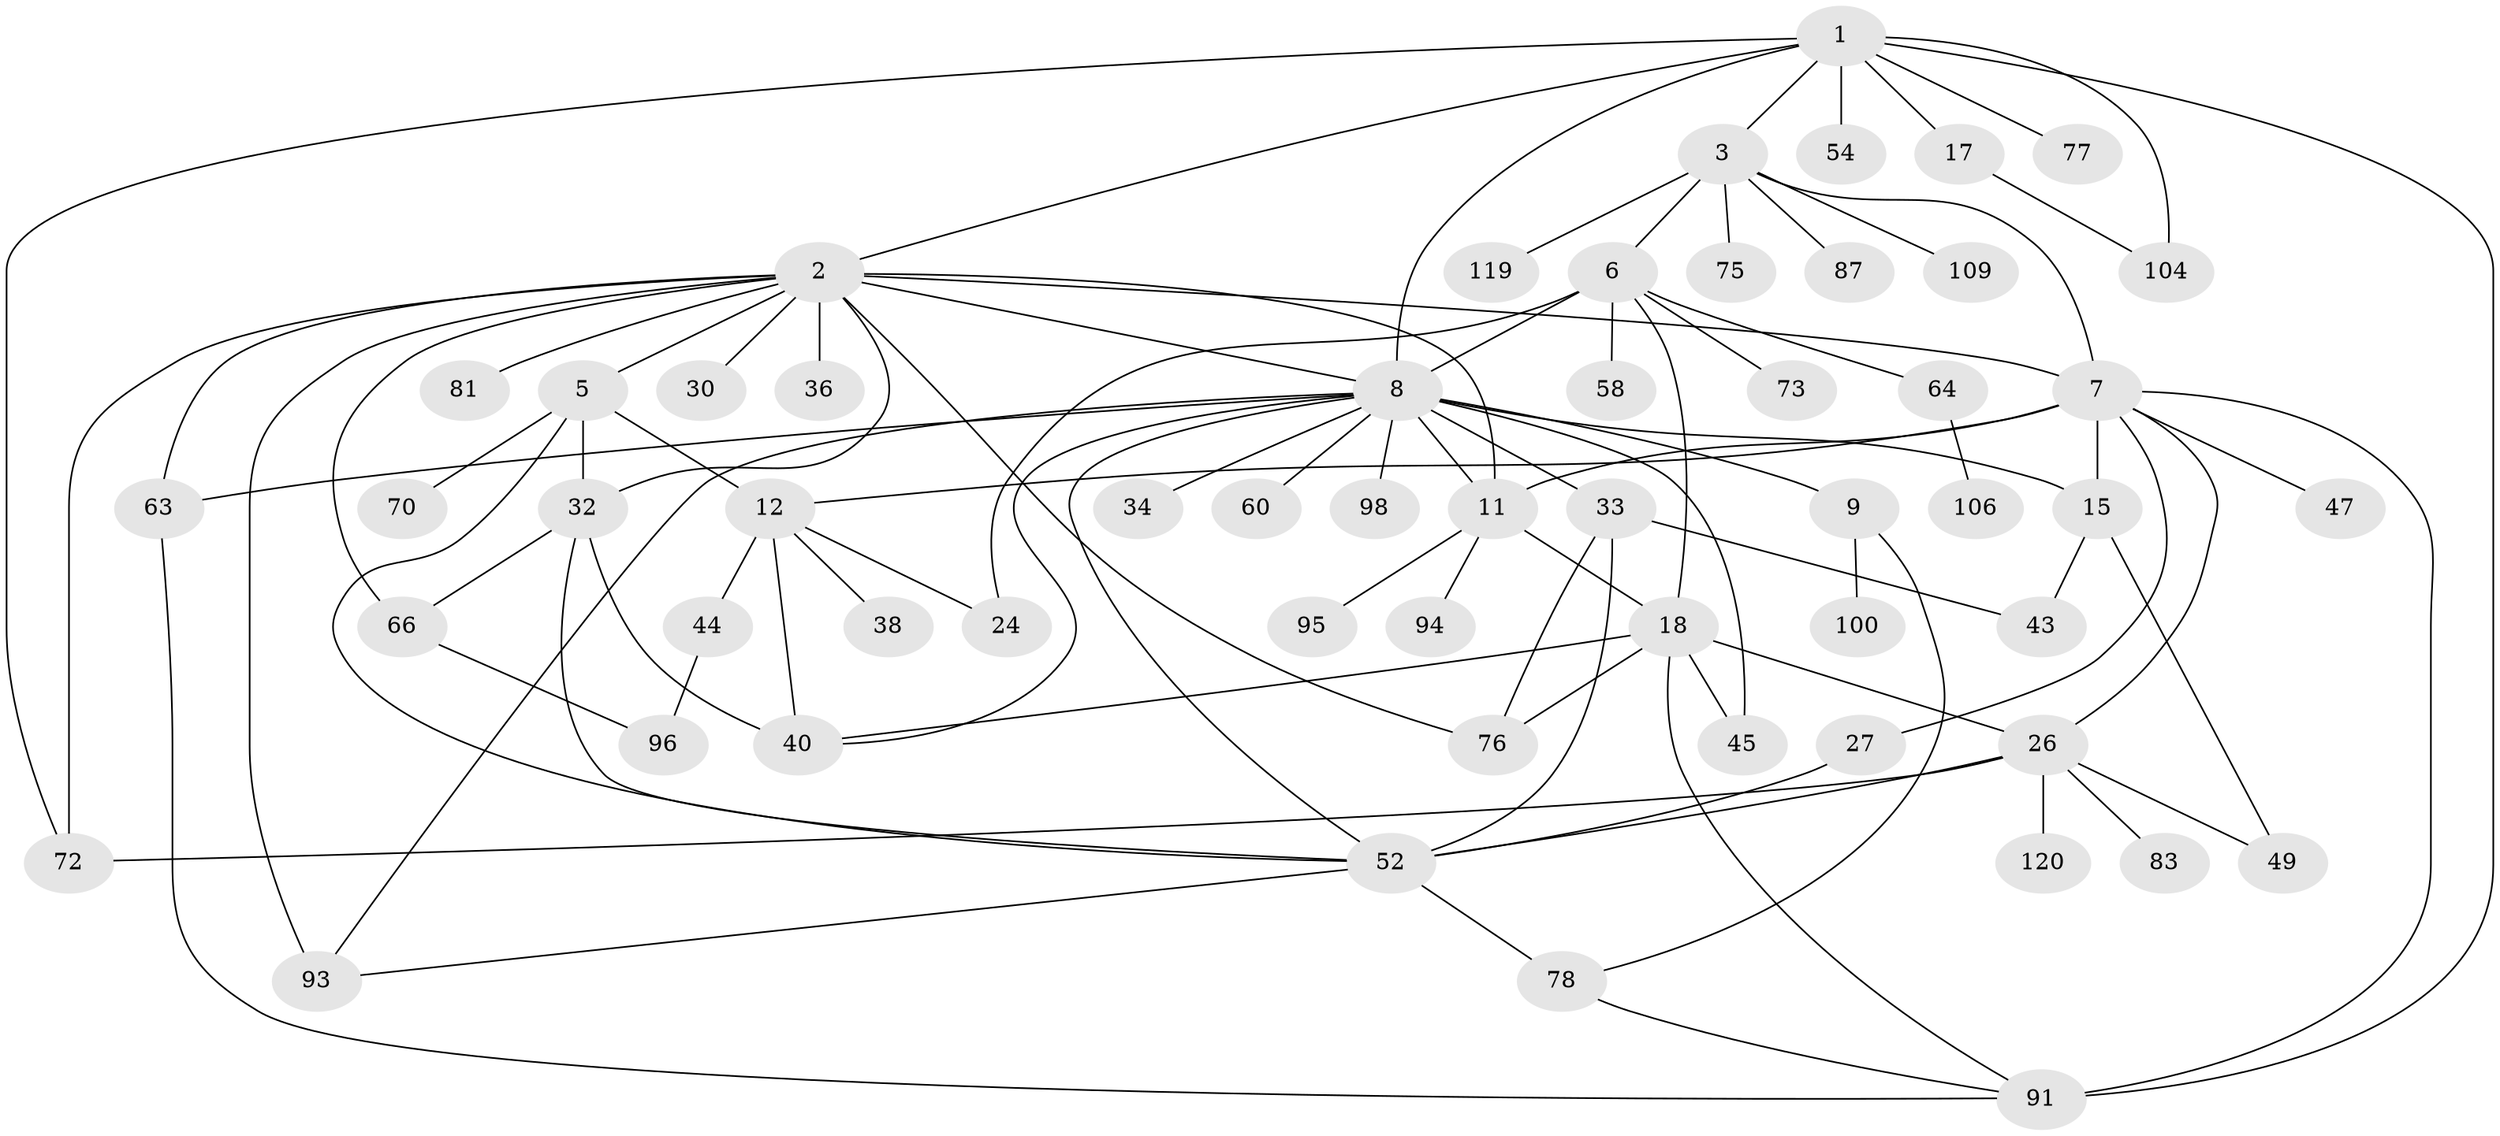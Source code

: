 // original degree distribution, {9: 0.006993006993006993, 8: 0.02097902097902098, 5: 0.09090909090909091, 7: 0.006993006993006993, 6: 0.03496503496503497, 4: 0.07692307692307693, 2: 0.26573426573426573, 3: 0.1888111888111888, 1: 0.3076923076923077}
// Generated by graph-tools (version 1.1) at 2025/17/03/04/25 18:17:01]
// undirected, 57 vertices, 93 edges
graph export_dot {
graph [start="1"]
  node [color=gray90,style=filled];
  1 [super="+10"];
  2 [super="+4"];
  3 [super="+20"];
  5 [super="+16"];
  6 [super="+41"];
  7 [super="+35+23"];
  8 [super="+19+51+14+29+21"];
  9;
  11 [super="+90+74+25"];
  12 [super="+31+126+139+13"];
  15 [super="+37"];
  17 [super="+39+46"];
  18 [super="+55+53"];
  24;
  26 [super="+97+59"];
  27;
  30;
  32 [super="+107+124+69"];
  33 [super="+57+61"];
  34;
  36;
  38;
  40 [super="+67"];
  43 [super="+62"];
  44 [super="+82"];
  45;
  47;
  49;
  52 [super="+84"];
  54;
  58;
  60;
  63 [super="+113"];
  64;
  66 [super="+103+123+127"];
  70 [super="+129"];
  72 [super="+142+99"];
  73;
  75 [super="+92"];
  76;
  77;
  78 [super="+133"];
  81;
  83;
  87;
  91;
  93 [super="+135+115"];
  94;
  95 [super="+102"];
  96 [super="+131"];
  98;
  100;
  104;
  106;
  109;
  119;
  120;
  1 -- 2;
  1 -- 3;
  1 -- 17;
  1 -- 72;
  1 -- 77;
  1 -- 91;
  1 -- 104;
  1 -- 54;
  1 -- 8;
  2 -- 8 [weight=2];
  2 -- 32;
  2 -- 66;
  2 -- 93 [weight=2];
  2 -- 63;
  2 -- 36;
  2 -- 5;
  2 -- 11;
  2 -- 76;
  2 -- 81;
  2 -- 30;
  2 -- 72;
  2 -- 7 [weight=2];
  3 -- 6;
  3 -- 7;
  3 -- 119;
  3 -- 75;
  3 -- 109;
  3 -- 87;
  5 -- 70;
  5 -- 32;
  5 -- 12;
  5 -- 52;
  6 -- 24;
  6 -- 58;
  6 -- 73;
  6 -- 64;
  6 -- 18;
  6 -- 8;
  7 -- 11;
  7 -- 12;
  7 -- 15;
  7 -- 26;
  7 -- 91 [weight=2];
  7 -- 47;
  7 -- 27;
  8 -- 9 [weight=2];
  8 -- 98;
  8 -- 40;
  8 -- 60;
  8 -- 93;
  8 -- 63;
  8 -- 15;
  8 -- 33 [weight=3];
  8 -- 11;
  8 -- 52;
  8 -- 34;
  8 -- 45;
  9 -- 78;
  9 -- 100;
  11 -- 18;
  11 -- 94;
  11 -- 95;
  12 -- 40 [weight=2];
  12 -- 38;
  12 -- 24;
  12 -- 44;
  15 -- 49;
  15 -- 43;
  17 -- 104;
  18 -- 26;
  18 -- 91;
  18 -- 45;
  18 -- 40;
  18 -- 76;
  26 -- 120;
  26 -- 83;
  26 -- 49;
  26 -- 72;
  26 -- 52;
  27 -- 52;
  32 -- 66;
  32 -- 52;
  32 -- 40;
  33 -- 52;
  33 -- 76;
  33 -- 43;
  44 -- 96;
  52 -- 93;
  52 -- 78;
  63 -- 91;
  64 -- 106;
  66 -- 96;
  78 -- 91;
}
